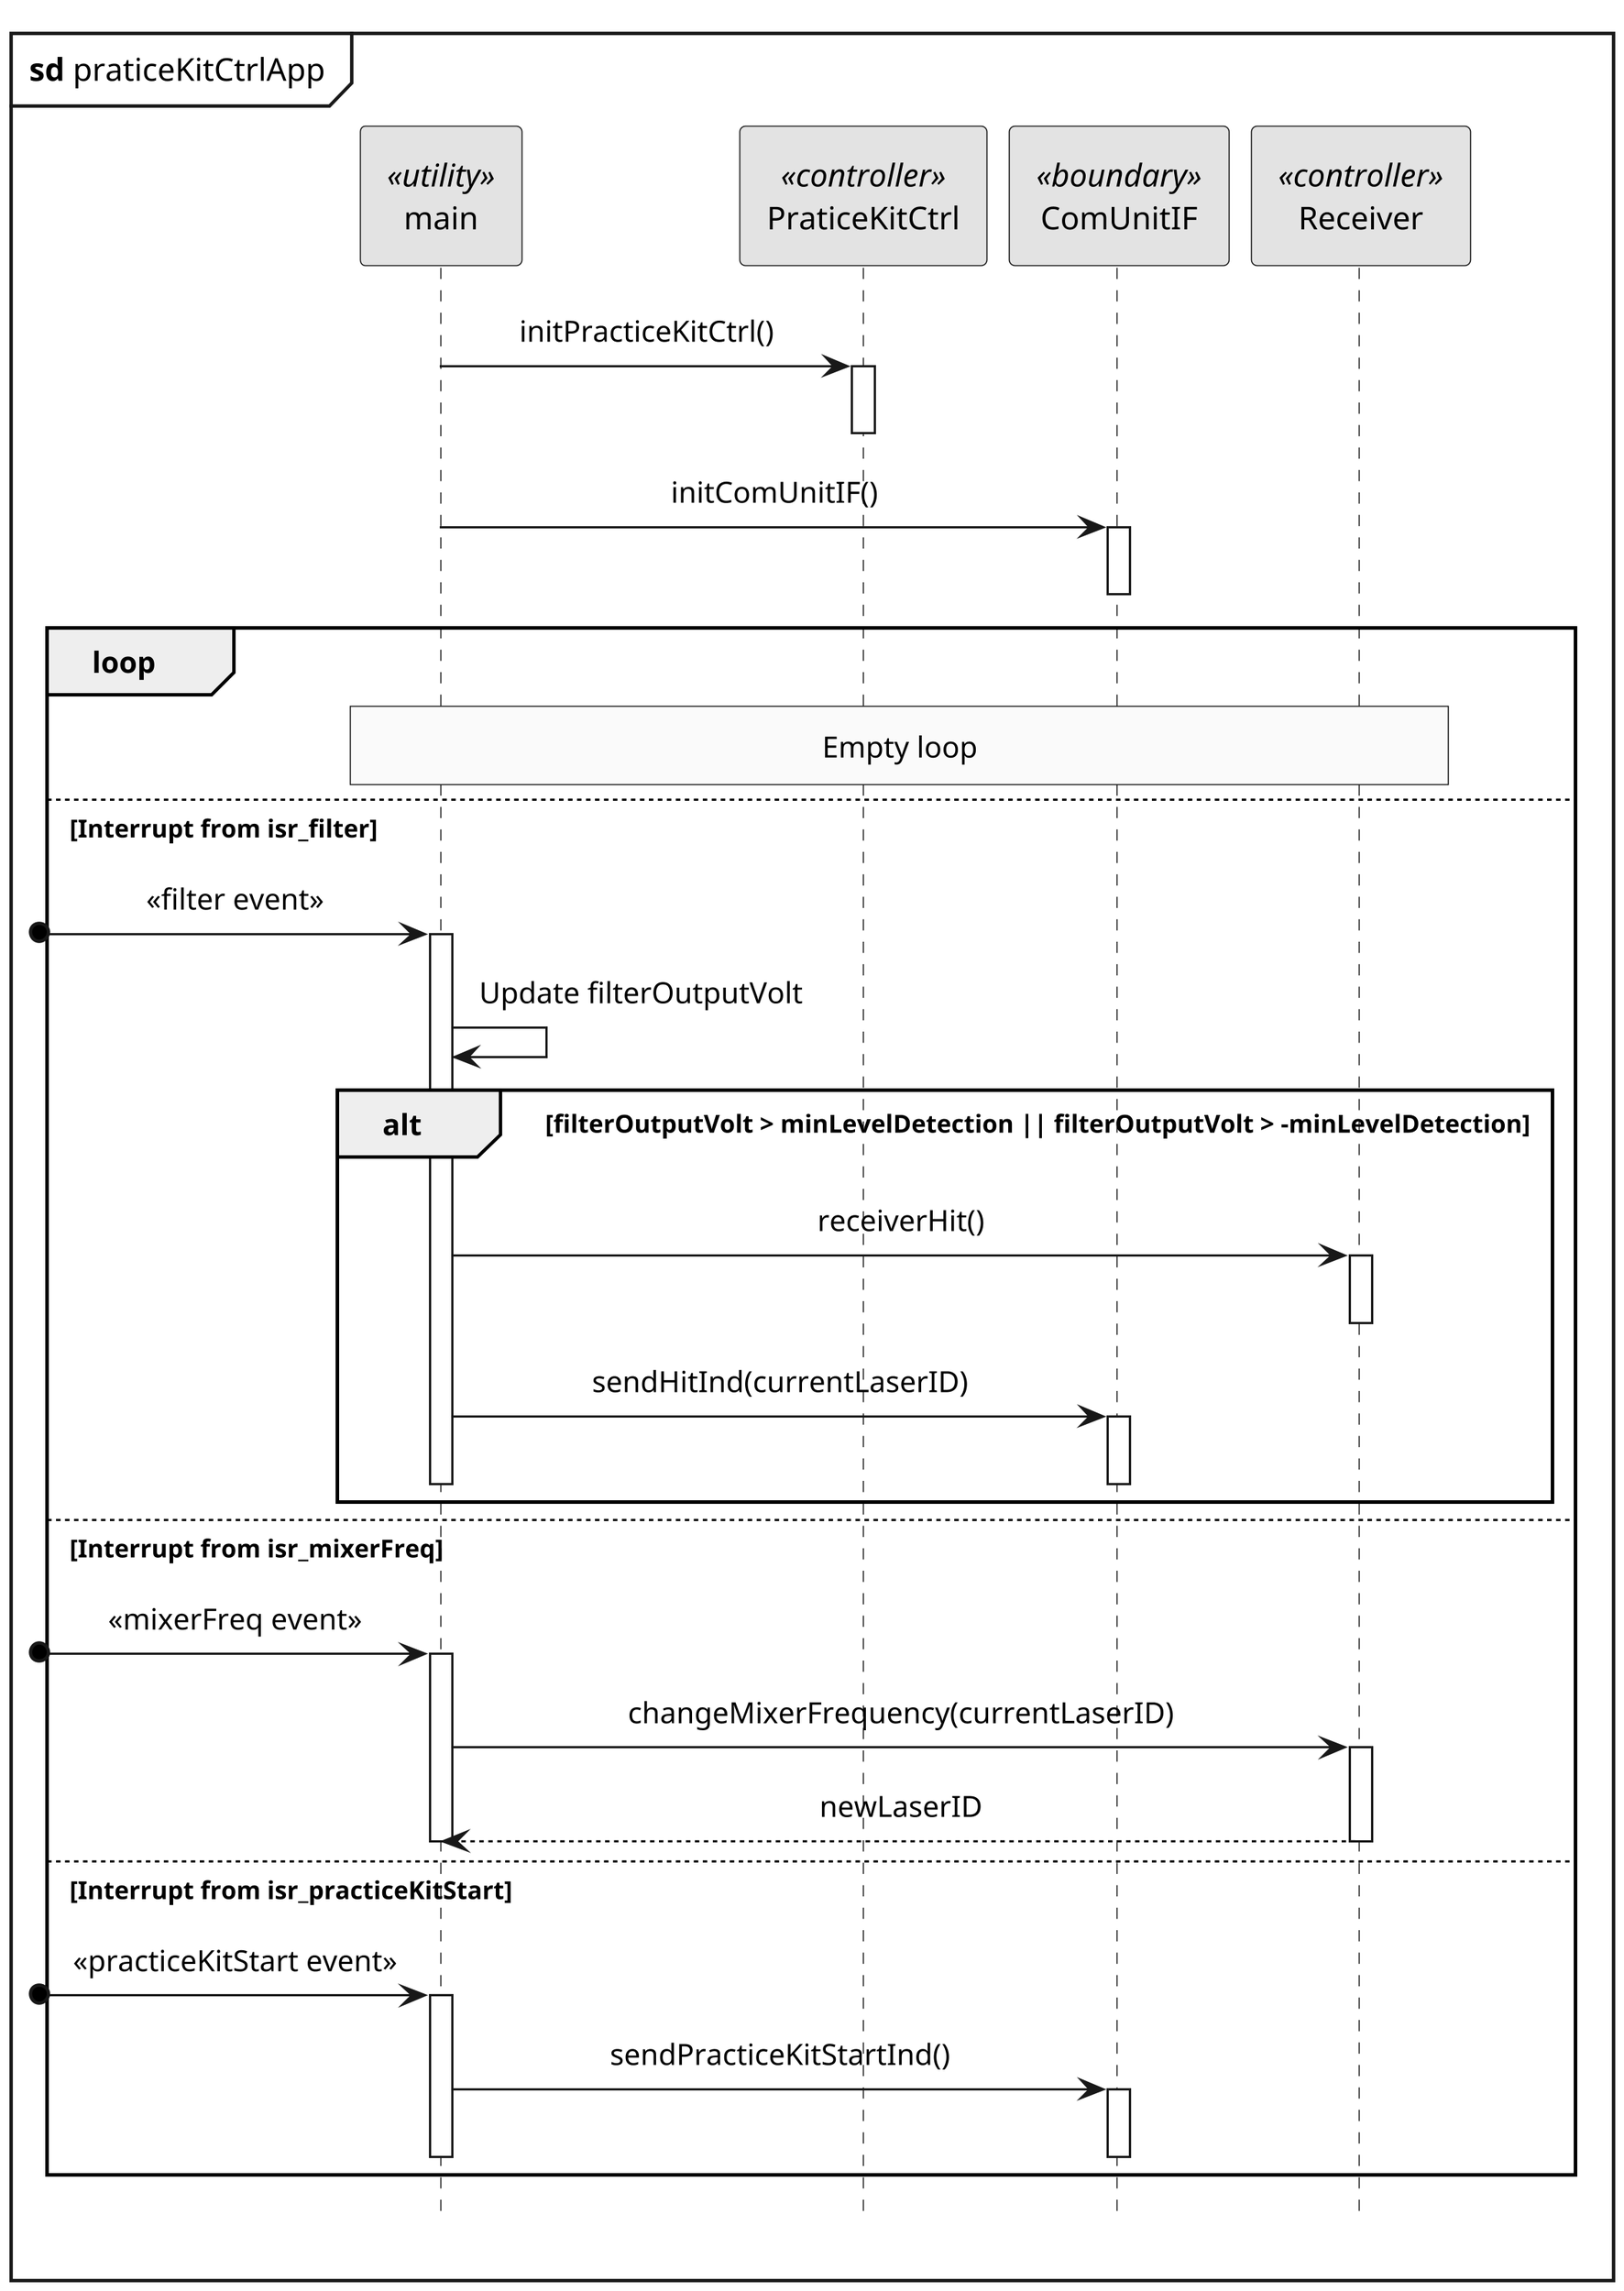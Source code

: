 @startuml practiceKitCtrlApp_sd

hide footbox

skinparam {
    monochrome true
    dpi 300
    padding 5
    sequenceMessageAlign center
    packageStyle frame
    shadowing false
    'backgroundColor transparent
}

mainframe **sd** praticeKitCtrlApp

participant main <<utility>>
participant PraticeKitCtrl <<controller>>
participant ComUnitIF <<boundary>>
participant Receiver <<controller>>

main -> PraticeKitCtrl++: initPracticeKitCtrl()
deactivate PraticeKitCtrl
main -> ComUnitIF++: initComUnitIF()
deactivate ComUnitIF

loop
    rnote over main, Receiver : Empty loop

    else Interrupt from isr_filter
    [o-> main: <<filter event>>
    activate main

    main -> main: Update filterOutputVolt

    alt filterOutputVolt > minLevelDetection || filterOutputVolt > -minLevelDetection
        main -> Receiver++: receiverHit()
        deactivate Receiver
        main -> ComUnitIF++: sendHitInd(currentLaserID)
        deactivate ComUnitIF
        deactivate main
    end

    else Interrupt from isr_mixerFreq
    [o-> main: <<mixerFreq event>>
    activate main
    main -> Receiver++: changeMixerFrequency(currentLaserID)
    return newLaserID
    deactivate main

    else Interrupt from isr_practiceKitStart
    [o-> main: <<practiceKitStart event>>
    activate main
    main -> ComUnitIF++: sendPracticeKitStartInd()
    deactivate main
    deactivate ComUnitIF
end

@enduml